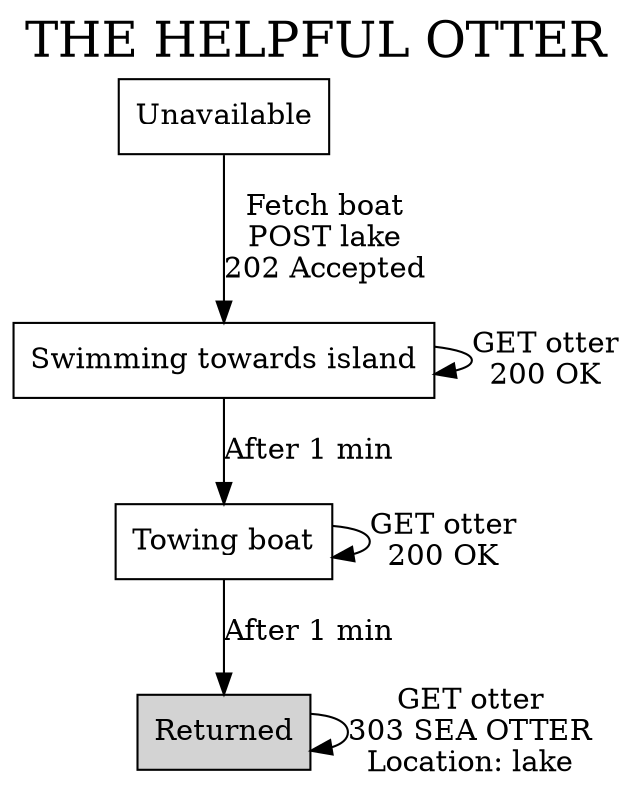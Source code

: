 digraph {
  label="THE HELPFUL OTTER";
  labelloc=t;
  fontsize=24;
  node [shape=box];

  initial [label="Unavailable"];
  fetching [label="Swimming towards island"];
  returning [label="Towing boat"];
  back [label="Returned",bgcolor="black",style="filled"];
  
  initial -> fetching [label="Fetch boat\nPOST lake\n202 Accepted"];
  fetching -> fetching [label="GET otter\n200 OK"];
  fetching -> returning [label="After 1 min"];
  returning -> returning [label="GET otter\n200 OK"];
  returning -> back [label="After 1 min"];
  back -> back [label="GET otter\n303 SEA OTTER\nLocation: lake"];
}